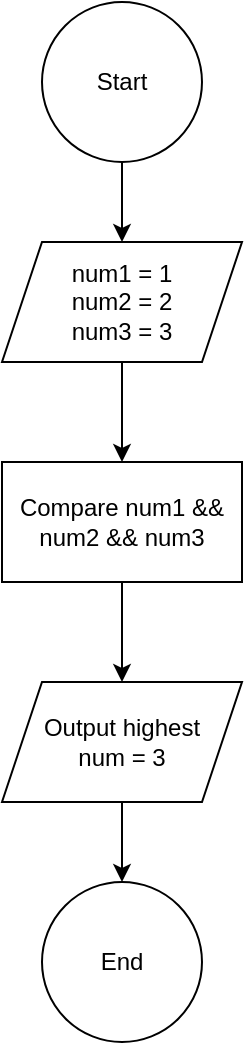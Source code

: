 <mxfile>
    <diagram id="ssoBZVaIXxGkKxTYjVCT" name="Page-1">
        <mxGraphModel dx="942" dy="585" grid="1" gridSize="10" guides="1" tooltips="1" connect="1" arrows="1" fold="1" page="1" pageScale="1" pageWidth="3300" pageHeight="4681" math="0" shadow="0">
            <root>
                <mxCell id="0"/>
                <mxCell id="1" parent="0"/>
                <mxCell id="5" style="edgeStyle=none;html=1;entryX=0.5;entryY=0;entryDx=0;entryDy=0;" edge="1" parent="1" source="3" target="4">
                    <mxGeometry relative="1" as="geometry"/>
                </mxCell>
                <mxCell id="3" value="Start" style="ellipse;whiteSpace=wrap;html=1;aspect=fixed;" vertex="1" parent="1">
                    <mxGeometry x="400" y="40" width="80" height="80" as="geometry"/>
                </mxCell>
                <mxCell id="7" style="edgeStyle=none;html=1;entryX=0.5;entryY=0;entryDx=0;entryDy=0;" edge="1" parent="1" source="4" target="6">
                    <mxGeometry relative="1" as="geometry"/>
                </mxCell>
                <mxCell id="4" value="num1 = 1&lt;br&gt;num2 = 2&lt;br&gt;num3 = 3" style="shape=parallelogram;perimeter=parallelogramPerimeter;whiteSpace=wrap;html=1;fixedSize=1;" vertex="1" parent="1">
                    <mxGeometry x="380" y="160" width="120" height="60" as="geometry"/>
                </mxCell>
                <mxCell id="9" style="edgeStyle=none;html=1;entryX=0.5;entryY=0;entryDx=0;entryDy=0;" edge="1" parent="1" source="6" target="8">
                    <mxGeometry relative="1" as="geometry"/>
                </mxCell>
                <mxCell id="6" value="Compare num1 &amp;amp;&amp;amp; num2 &amp;amp;&amp;amp; num3" style="rounded=0;whiteSpace=wrap;html=1;" vertex="1" parent="1">
                    <mxGeometry x="380" y="270" width="120" height="60" as="geometry"/>
                </mxCell>
                <mxCell id="11" style="edgeStyle=none;html=1;entryX=0.5;entryY=0;entryDx=0;entryDy=0;" edge="1" parent="1" source="8" target="10">
                    <mxGeometry relative="1" as="geometry"/>
                </mxCell>
                <mxCell id="8" value="Output highest &lt;br&gt;num = 3" style="shape=parallelogram;perimeter=parallelogramPerimeter;whiteSpace=wrap;html=1;fixedSize=1;" vertex="1" parent="1">
                    <mxGeometry x="380" y="380" width="120" height="60" as="geometry"/>
                </mxCell>
                <mxCell id="10" value="End" style="ellipse;whiteSpace=wrap;html=1;aspect=fixed;" vertex="1" parent="1">
                    <mxGeometry x="400" y="480" width="80" height="80" as="geometry"/>
                </mxCell>
            </root>
        </mxGraphModel>
    </diagram>
</mxfile>